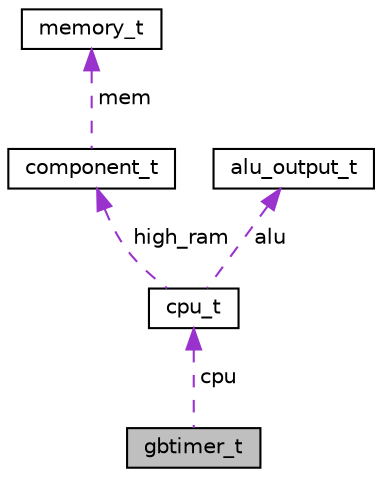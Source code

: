 digraph "gbtimer_t"
{
  edge [fontname="Helvetica",fontsize="10",labelfontname="Helvetica",labelfontsize="10"];
  node [fontname="Helvetica",fontsize="10",shape=record];
  Node1 [label="gbtimer_t",height=0.2,width=0.4,color="black", fillcolor="grey75", style="filled", fontcolor="black"];
  Node2 -> Node1 [dir="back",color="darkorchid3",fontsize="10",style="dashed",label=" cpu" ];
  Node2 [label="cpu_t",height=0.2,width=0.4,color="black", fillcolor="white", style="filled",URL="$structcpu__t.html",tooltip="Type to represent CPU. "];
  Node3 -> Node2 [dir="back",color="darkorchid3",fontsize="10",style="dashed",label=" high_ram" ];
  Node3 [label="component_t",height=0.2,width=0.4,color="black", fillcolor="white", style="filled",URL="$structcomponent__t.html",tooltip="Component data structure. Holds a pointer to its memory and start/end addresses. "];
  Node4 -> Node3 [dir="back",color="darkorchid3",fontsize="10",style="dashed",label=" mem" ];
  Node4 [label="memory_t",height=0.2,width=0.4,color="black", fillcolor="white", style="filled",URL="$structmemory__t.html",tooltip="Structure for memory, Holds a pointer to the memory, its size and if it is writable. "];
  Node5 -> Node2 [dir="back",color="darkorchid3",fontsize="10",style="dashed",label=" alu" ];
  Node5 [label="alu_output_t",height=0.2,width=0.4,color="black", fillcolor="white", style="filled",URL="$structalu__output__t.html",tooltip="type alu_output_t holds a structure with a 16bit value field (usualy using only the 8 lsb)..."];
}
